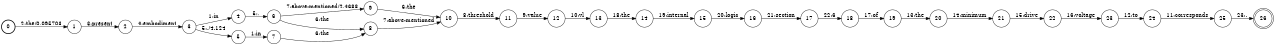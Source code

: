 digraph FST {
rankdir = LR;
size = "8.5,11";
label = "";
center = 1;
orientation = Portrait;
ranksep = "0.4";
nodesep = "0.25";
0 [label = "0", shape = circle, style = bold, fontsize = 14]
	0 -> 1 [label = "2:the/0.095703", fontsize = 14];
1 [label = "1", shape = circle, style = solid, fontsize = 14]
	1 -> 2 [label = "3:present", fontsize = 14];
2 [label = "2", shape = circle, style = solid, fontsize = 14]
	2 -> 3 [label = "4:embodiment", fontsize = 14];
3 [label = "3", shape = circle, style = solid, fontsize = 14]
	3 -> 4 [label = "1:in", fontsize = 14];
	3 -> 5 [label = "5:,/4.124", fontsize = 14];
4 [label = "4", shape = circle, style = solid, fontsize = 14]
	4 -> 6 [label = "5:,", fontsize = 14];
5 [label = "5", shape = circle, style = solid, fontsize = 14]
	5 -> 7 [label = "1:in", fontsize = 14];
6 [label = "6", shape = circle, style = solid, fontsize = 14]
	6 -> 8 [label = "6:the", fontsize = 14];
	6 -> 9 [label = "7:above-mentioned/2.4688", fontsize = 14];
7 [label = "7", shape = circle, style = solid, fontsize = 14]
	7 -> 8 [label = "6:the", fontsize = 14];
8 [label = "8", shape = circle, style = solid, fontsize = 14]
	8 -> 10 [label = "7:above-mentioned", fontsize = 14];
9 [label = "9", shape = circle, style = solid, fontsize = 14]
	9 -> 10 [label = "6:the", fontsize = 14];
10 [label = "10", shape = circle, style = solid, fontsize = 14]
	10 -> 11 [label = "8:threshold", fontsize = 14];
11 [label = "11", shape = circle, style = solid, fontsize = 14]
	11 -> 12 [label = "9:value", fontsize = 14];
12 [label = "12", shape = circle, style = solid, fontsize = 14]
	12 -> 13 [label = "10:vl", fontsize = 14];
13 [label = "13", shape = circle, style = solid, fontsize = 14]
	13 -> 14 [label = "18:the", fontsize = 14];
14 [label = "14", shape = circle, style = solid, fontsize = 14]
	14 -> 15 [label = "19:internal", fontsize = 14];
15 [label = "15", shape = circle, style = solid, fontsize = 14]
	15 -> 16 [label = "20:logic", fontsize = 14];
16 [label = "16", shape = circle, style = solid, fontsize = 14]
	16 -> 17 [label = "21:section", fontsize = 14];
17 [label = "17", shape = circle, style = solid, fontsize = 14]
	17 -> 18 [label = "22:6", fontsize = 14];
18 [label = "18", shape = circle, style = solid, fontsize = 14]
	18 -> 19 [label = "17:of", fontsize = 14];
19 [label = "19", shape = circle, style = solid, fontsize = 14]
	19 -> 20 [label = "13:the", fontsize = 14];
20 [label = "20", shape = circle, style = solid, fontsize = 14]
	20 -> 21 [label = "14:minimum", fontsize = 14];
21 [label = "21", shape = circle, style = solid, fontsize = 14]
	21 -> 22 [label = "15:drive", fontsize = 14];
22 [label = "22", shape = circle, style = solid, fontsize = 14]
	22 -> 23 [label = "16:voltage", fontsize = 14];
23 [label = "23", shape = circle, style = solid, fontsize = 14]
	23 -> 24 [label = "12:to", fontsize = 14];
24 [label = "24", shape = circle, style = solid, fontsize = 14]
	24 -> 25 [label = "11:corresponds", fontsize = 14];
25 [label = "25", shape = circle, style = solid, fontsize = 14]
	25 -> 26 [label = "23:.", fontsize = 14];
26 [label = "26", shape = doublecircle, style = solid, fontsize = 14]
}
